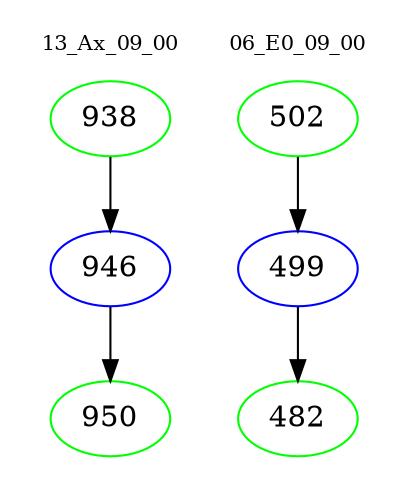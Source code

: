 digraph{
subgraph cluster_0 {
color = white
label = "13_Ax_09_00";
fontsize=10;
T0_938 [label="938", color="green"]
T0_938 -> T0_946 [color="black"]
T0_946 [label="946", color="blue"]
T0_946 -> T0_950 [color="black"]
T0_950 [label="950", color="green"]
}
subgraph cluster_1 {
color = white
label = "06_E0_09_00";
fontsize=10;
T1_502 [label="502", color="green"]
T1_502 -> T1_499 [color="black"]
T1_499 [label="499", color="blue"]
T1_499 -> T1_482 [color="black"]
T1_482 [label="482", color="green"]
}
}
